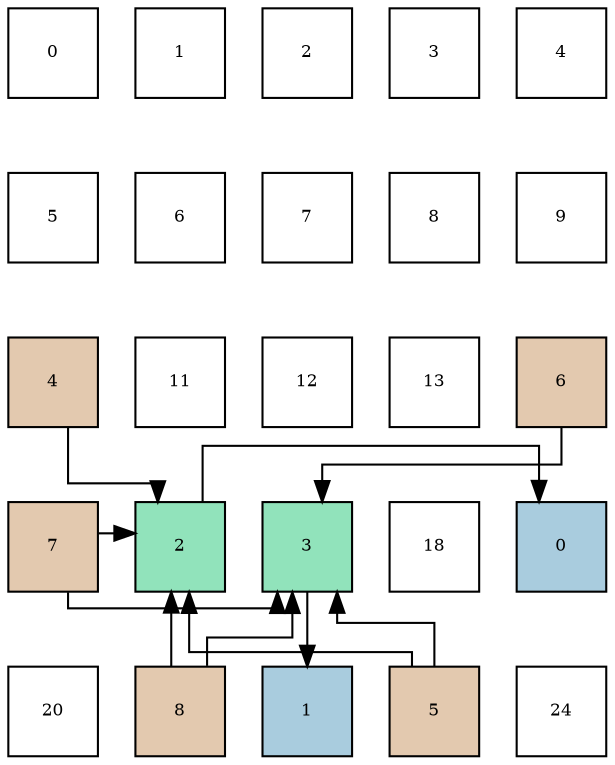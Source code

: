digraph layout{
 rankdir=TB;
 splines=ortho;
 node [style=filled shape=square fixedsize=true width=0.6];
0[label="0", fontsize=8, fillcolor="#ffffff"];
1[label="1", fontsize=8, fillcolor="#ffffff"];
2[label="2", fontsize=8, fillcolor="#ffffff"];
3[label="3", fontsize=8, fillcolor="#ffffff"];
4[label="4", fontsize=8, fillcolor="#ffffff"];
5[label="5", fontsize=8, fillcolor="#ffffff"];
6[label="6", fontsize=8, fillcolor="#ffffff"];
7[label="7", fontsize=8, fillcolor="#ffffff"];
8[label="8", fontsize=8, fillcolor="#ffffff"];
9[label="9", fontsize=8, fillcolor="#ffffff"];
10[label="4", fontsize=8, fillcolor="#e3c9af"];
11[label="11", fontsize=8, fillcolor="#ffffff"];
12[label="12", fontsize=8, fillcolor="#ffffff"];
13[label="13", fontsize=8, fillcolor="#ffffff"];
14[label="6", fontsize=8, fillcolor="#e3c9af"];
15[label="7", fontsize=8, fillcolor="#e3c9af"];
16[label="2", fontsize=8, fillcolor="#91e3bb"];
17[label="3", fontsize=8, fillcolor="#91e3bb"];
18[label="18", fontsize=8, fillcolor="#ffffff"];
19[label="0", fontsize=8, fillcolor="#a9ccde"];
20[label="20", fontsize=8, fillcolor="#ffffff"];
21[label="8", fontsize=8, fillcolor="#e3c9af"];
22[label="1", fontsize=8, fillcolor="#a9ccde"];
23[label="5", fontsize=8, fillcolor="#e3c9af"];
24[label="24", fontsize=8, fillcolor="#ffffff"];
edge [constraint=false, style=vis];16 -> 19;
17 -> 22;
10 -> 16;
23 -> 16;
23 -> 17;
14 -> 17;
15 -> 16;
15 -> 17;
21 -> 16;
21 -> 17;
edge [constraint=true, style=invis];
0 -> 5 -> 10 -> 15 -> 20;
1 -> 6 -> 11 -> 16 -> 21;
2 -> 7 -> 12 -> 17 -> 22;
3 -> 8 -> 13 -> 18 -> 23;
4 -> 9 -> 14 -> 19 -> 24;
rank = same {0 -> 1 -> 2 -> 3 -> 4};
rank = same {5 -> 6 -> 7 -> 8 -> 9};
rank = same {10 -> 11 -> 12 -> 13 -> 14};
rank = same {15 -> 16 -> 17 -> 18 -> 19};
rank = same {20 -> 21 -> 22 -> 23 -> 24};
}